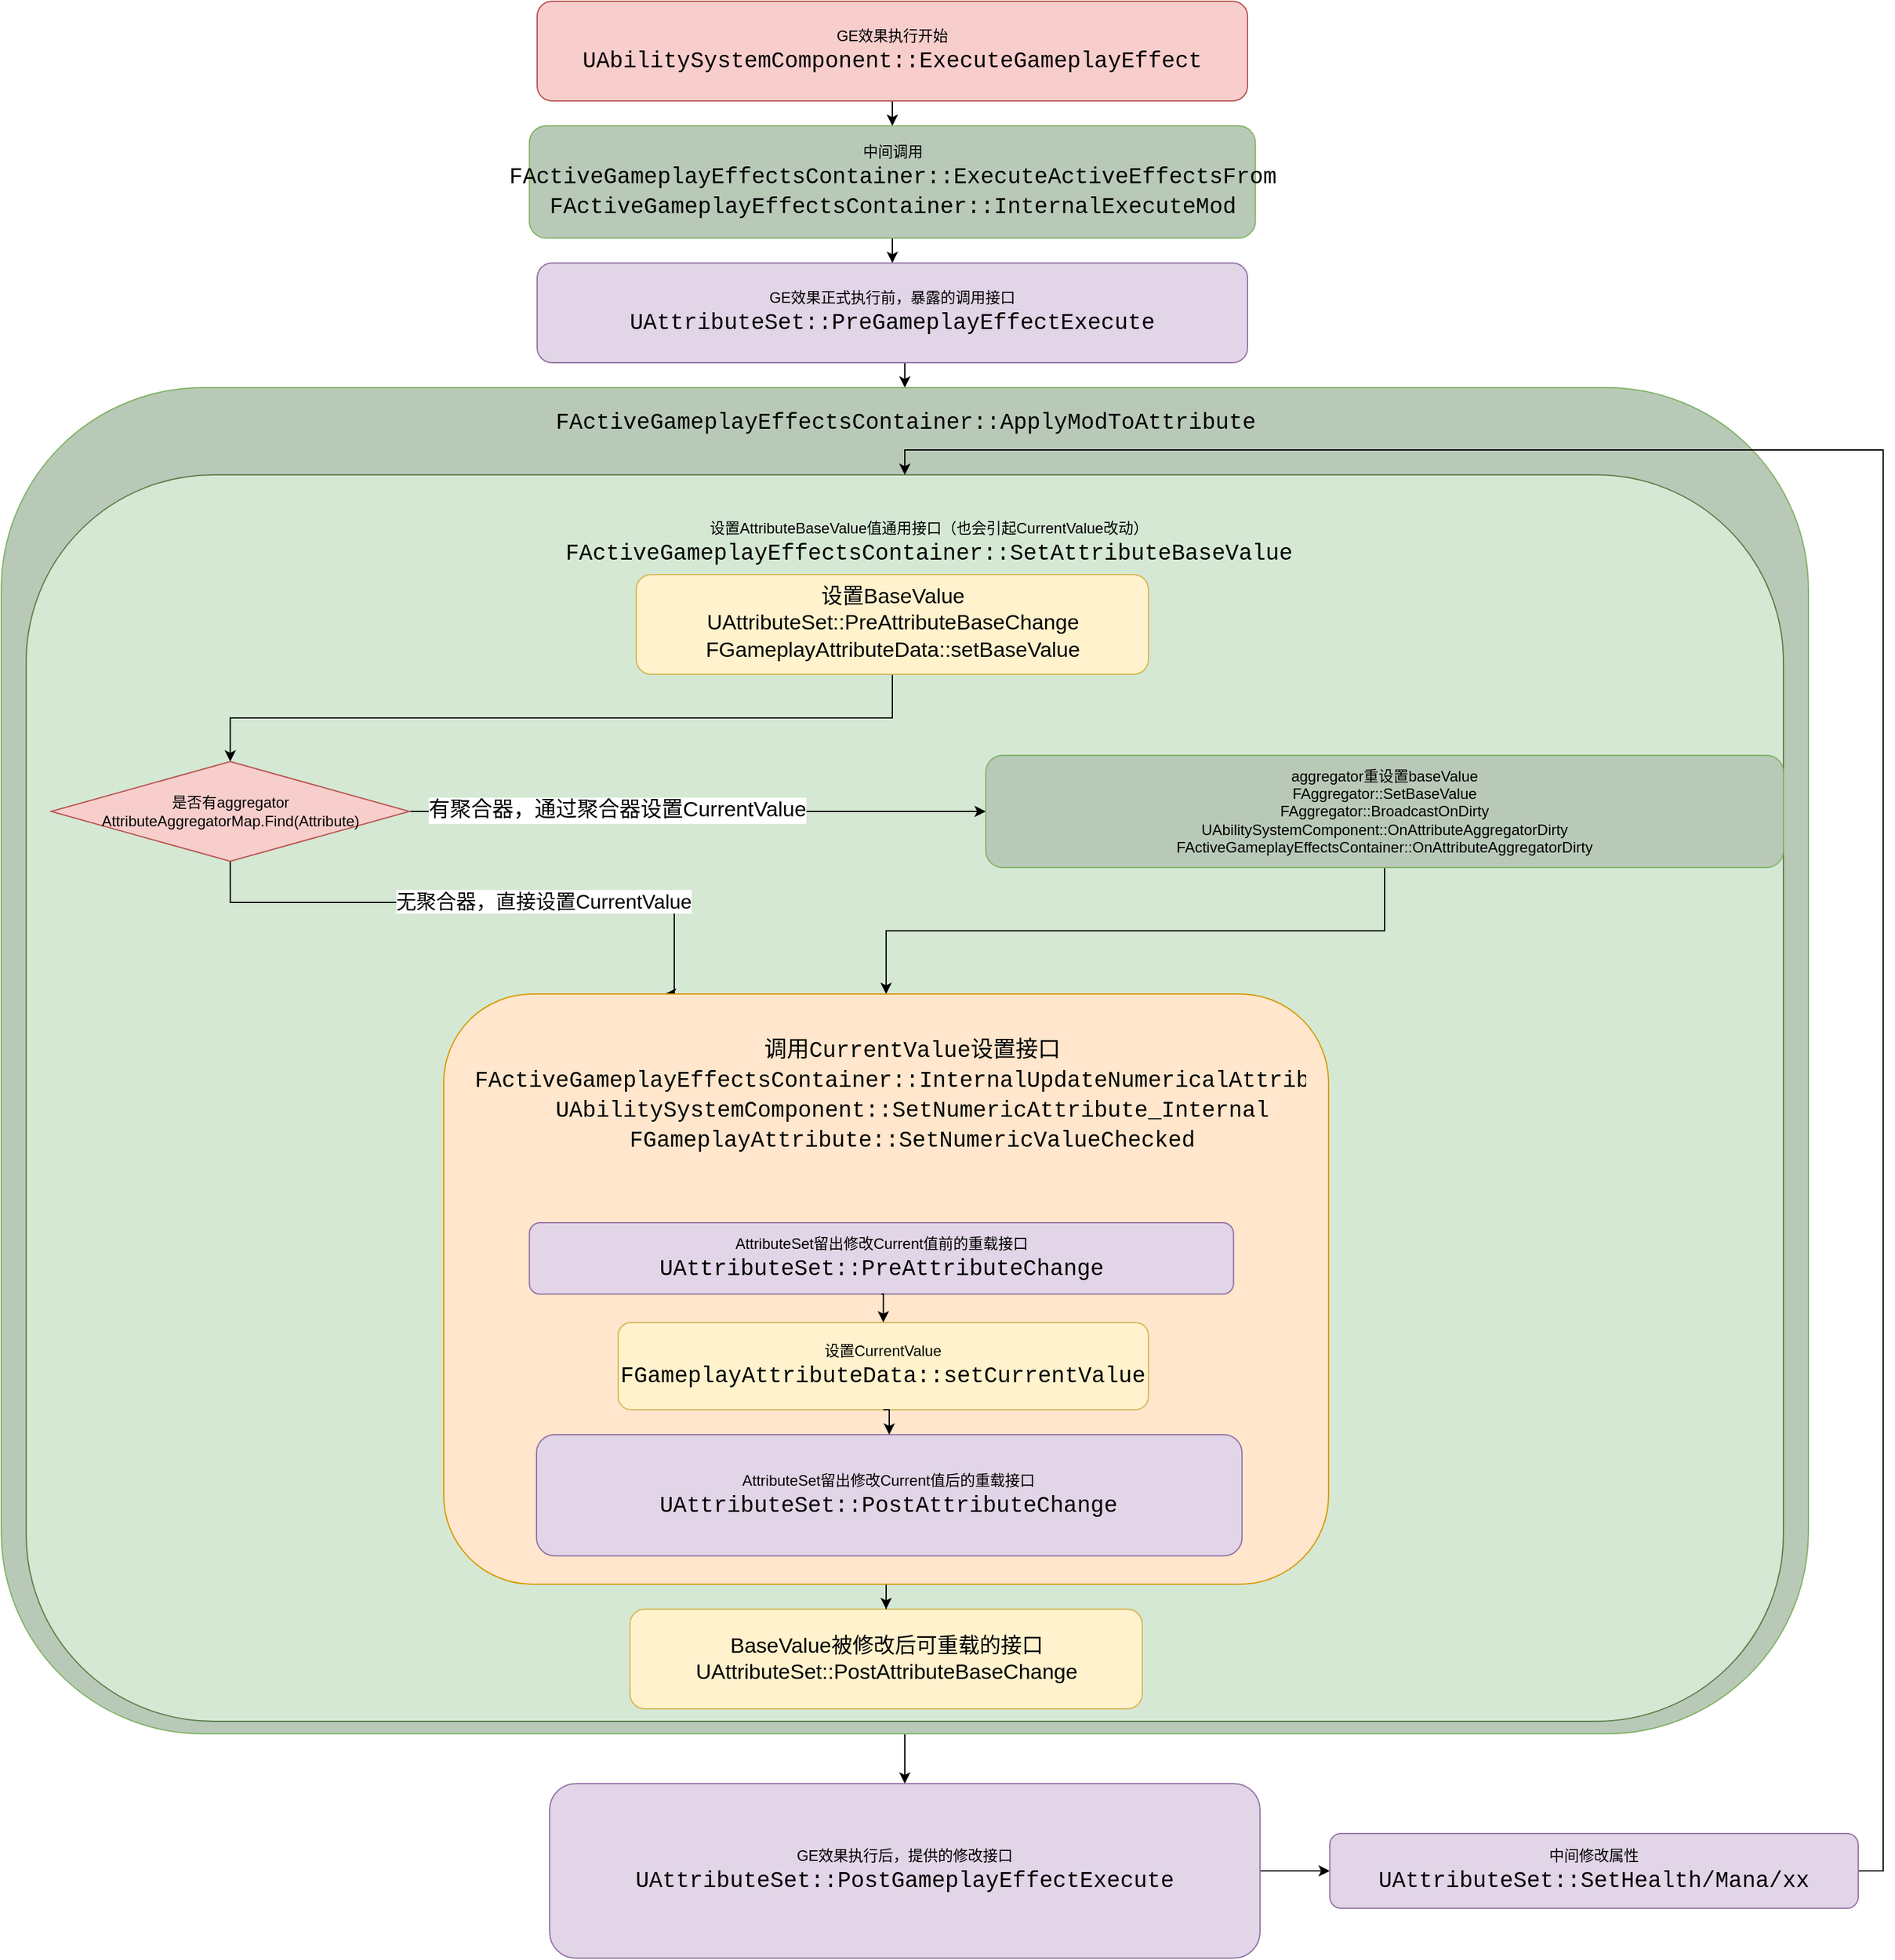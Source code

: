 <mxfile version="20.8.16" type="device"><diagram id="C5RBs43oDa-KdzZeNtuy" name="Page-1"><mxGraphModel dx="2495" dy="-195" grid="1" gridSize="10" guides="1" tooltips="1" connect="1" arrows="1" fold="1" page="1" pageScale="1" pageWidth="827" pageHeight="1169" math="0" shadow="0"><root><mxCell id="WIyWlLk6GJQsqaUBKTNV-0"/><mxCell id="WIyWlLk6GJQsqaUBKTNV-1" parent="WIyWlLk6GJQsqaUBKTNV-0"/><mxCell id="Cx3ExcxcxHurJxyxxGUK-4" style="edgeStyle=orthogonalEdgeStyle;rounded=0;orthogonalLoop=1;jettySize=auto;html=1;exitX=0.5;exitY=1;exitDx=0;exitDy=0;entryX=0.5;entryY=0;entryDx=0;entryDy=0;fontColor=#000000;" parent="WIyWlLk6GJQsqaUBKTNV-1" source="Cx3ExcxcxHurJxyxxGUK-0" target="Cx3ExcxcxHurJxyxxGUK-1" edge="1"><mxGeometry relative="1" as="geometry"/></mxCell><mxCell id="Cx3ExcxcxHurJxyxxGUK-0" value="GE效果执行开始&lt;br&gt;&lt;div style=&quot;font-family: Consolas, &amp;quot;Courier New&amp;quot;, monospace; font-size: 18px; line-height: 24px;&quot;&gt;UAbilitySystemComponent::ExecuteGameplayEffect&lt;/div&gt;" style="rounded=1;whiteSpace=wrap;html=1;fillColor=#f8cecc;strokeColor=#b85450;" parent="WIyWlLk6GJQsqaUBKTNV-1" vertex="1"><mxGeometry x="230" y="1200" width="570" height="80" as="geometry"/></mxCell><mxCell id="Cx3ExcxcxHurJxyxxGUK-22" style="edgeStyle=orthogonalEdgeStyle;rounded=0;orthogonalLoop=1;jettySize=auto;html=1;exitX=0.5;exitY=1;exitDx=0;exitDy=0;entryX=0.5;entryY=0;entryDx=0;entryDy=0;fontColor=#000000;" parent="WIyWlLk6GJQsqaUBKTNV-1" source="Cx3ExcxcxHurJxyxxGUK-1" target="Cx3ExcxcxHurJxyxxGUK-3" edge="1"><mxGeometry relative="1" as="geometry"/></mxCell><mxCell id="Cx3ExcxcxHurJxyxxGUK-1" value="中间调用&lt;br&gt;&lt;div style=&quot;font-family: Consolas, &amp;quot;Courier New&amp;quot;, monospace; font-size: 18px; line-height: 24px;&quot;&gt;FActiveGameplayEffectsContainer::ExecuteActiveEffectsFrom&lt;/div&gt;&lt;div style=&quot;font-family: Consolas, &amp;quot;Courier New&amp;quot;, monospace; font-size: 18px; line-height: 24px;&quot;&gt;FActiveGameplayEffectsContainer::InternalExecuteMod&lt;br&gt;&lt;/div&gt;" style="rounded=1;whiteSpace=wrap;html=1;fillColor=#B9C9B8;strokeColor=#82b366;" parent="WIyWlLk6GJQsqaUBKTNV-1" vertex="1"><mxGeometry x="223.75" y="1300" width="582.5" height="90" as="geometry"/></mxCell><mxCell id="Cx3ExcxcxHurJxyxxGUK-10" style="edgeStyle=orthogonalEdgeStyle;rounded=0;orthogonalLoop=1;jettySize=auto;html=1;exitX=0.5;exitY=1;exitDx=0;exitDy=0;entryX=0.5;entryY=0;entryDx=0;entryDy=0;fontColor=#000000;" parent="WIyWlLk6GJQsqaUBKTNV-1" source="Cx3ExcxcxHurJxyxxGUK-3" target="Cx3ExcxcxHurJxyxxGUK-9" edge="1"><mxGeometry relative="1" as="geometry"/></mxCell><mxCell id="Cx3ExcxcxHurJxyxxGUK-3" value="GE效果正式执行前，暴露的调用接口&lt;br&gt;&lt;div style=&quot;font-family: Consolas, &amp;quot;Courier New&amp;quot;, monospace; font-size: 18px; line-height: 24px;&quot;&gt;UAttributeSet::PreGameplayEffectExecute&lt;/div&gt;" style="rounded=1;whiteSpace=wrap;html=1;fillColor=#e1d5e7;strokeColor=#9673a6;" parent="WIyWlLk6GJQsqaUBKTNV-1" vertex="1"><mxGeometry x="230" y="1410" width="570" height="80" as="geometry"/></mxCell><mxCell id="Cx3ExcxcxHurJxyxxGUK-34" style="edgeStyle=orthogonalEdgeStyle;rounded=0;orthogonalLoop=1;jettySize=auto;html=1;exitX=0.5;exitY=1;exitDx=0;exitDy=0;fontColor=#000000;" parent="WIyWlLk6GJQsqaUBKTNV-1" source="Cx3ExcxcxHurJxyxxGUK-9" target="Cx3ExcxcxHurJxyxxGUK-32" edge="1"><mxGeometry relative="1" as="geometry"/></mxCell><mxCell id="Cx3ExcxcxHurJxyxxGUK-9" value="" style="rounded=1;whiteSpace=wrap;html=1;fillColor=#B9C9B8;strokeColor=#82b366;" parent="WIyWlLk6GJQsqaUBKTNV-1" vertex="1"><mxGeometry x="-200" y="1510" width="1450" height="1080" as="geometry"/></mxCell><mxCell id="Cx3ExcxcxHurJxyxxGUK-11" value="" style="rounded=1;whiteSpace=wrap;html=1;fillColor=#d5e8d4;strokeColor=#5D8049;" parent="WIyWlLk6GJQsqaUBKTNV-1" vertex="1"><mxGeometry x="-180" y="1580" width="1410" height="1000" as="geometry"/></mxCell><mxCell id="BjdxmJHwC_qiLSju4aS4-2" style="edgeStyle=orthogonalEdgeStyle;rounded=0;orthogonalLoop=1;jettySize=auto;html=1;exitX=0.5;exitY=1;exitDx=0;exitDy=0;" edge="1" parent="WIyWlLk6GJQsqaUBKTNV-1" source="Cx3ExcxcxHurJxyxxGUK-13" target="Cx3ExcxcxHurJxyxxGUK-17"><mxGeometry relative="1" as="geometry"/></mxCell><mxCell id="Cx3ExcxcxHurJxyxxGUK-13" value="&lt;font style=&quot;font-size: 17px;&quot;&gt;设置BaseValue&lt;br&gt;UAttributeSet::PreAttributeBaseChange&lt;br&gt;&lt;/font&gt;&lt;div style=&quot;line-height: 24px; font-size: 17px;&quot;&gt;&lt;div style=&quot;line-height: 24px;&quot;&gt;&lt;font style=&quot;font-size: 17px;&quot;&gt;FGameplayAttributeData::setBaseValue&lt;/font&gt;&lt;/div&gt;&lt;/div&gt;" style="rounded=1;whiteSpace=wrap;html=1;fillColor=#fff2cc;strokeColor=#d6b656;" parent="WIyWlLk6GJQsqaUBKTNV-1" vertex="1"><mxGeometry x="309.5" y="1660" width="411" height="80" as="geometry"/></mxCell><mxCell id="BjdxmJHwC_qiLSju4aS4-3" style="edgeStyle=orthogonalEdgeStyle;rounded=0;orthogonalLoop=1;jettySize=auto;html=1;exitX=0.5;exitY=1;exitDx=0;exitDy=0;entryX=0.25;entryY=0;entryDx=0;entryDy=0;" edge="1" parent="WIyWlLk6GJQsqaUBKTNV-1" source="Cx3ExcxcxHurJxyxxGUK-17" target="Cx3ExcxcxHurJxyxxGUK-23"><mxGeometry relative="1" as="geometry"><mxPoint x="160" y="1870" as="targetPoint"/><Array as="points"><mxPoint x="-16" y="1923"/><mxPoint x="340" y="1923"/><mxPoint x="340" y="1997"/></Array></mxGeometry></mxCell><mxCell id="BjdxmJHwC_qiLSju4aS4-4" value="&lt;font style=&quot;font-size: 16px;&quot;&gt;无聚合器，直接设置CurrentValue&lt;/font&gt;" style="edgeLabel;html=1;align=center;verticalAlign=middle;resizable=0;points=[];" vertex="1" connectable="0" parent="BjdxmJHwC_qiLSju4aS4-3"><mxGeometry x="0.207" y="1" relative="1" as="geometry"><mxPoint as="offset"/></mxGeometry></mxCell><mxCell id="BjdxmJHwC_qiLSju4aS4-8" style="edgeStyle=orthogonalEdgeStyle;rounded=0;orthogonalLoop=1;jettySize=auto;html=1;exitX=1;exitY=0.5;exitDx=0;exitDy=0;fontFamily=Helvetica;fontSize=17;" edge="1" parent="WIyWlLk6GJQsqaUBKTNV-1" source="Cx3ExcxcxHurJxyxxGUK-17" target="BjdxmJHwC_qiLSju4aS4-7"><mxGeometry relative="1" as="geometry"/></mxCell><mxCell id="BjdxmJHwC_qiLSju4aS4-12" value="有聚合器，通过聚合器设置CurrentValue" style="edgeLabel;html=1;align=center;verticalAlign=middle;resizable=0;points=[];fontSize=17;fontFamily=Helvetica;" vertex="1" connectable="0" parent="BjdxmJHwC_qiLSju4aS4-8"><mxGeometry x="-0.279" y="1" relative="1" as="geometry"><mxPoint as="offset"/></mxGeometry></mxCell><mxCell id="Cx3ExcxcxHurJxyxxGUK-17" value="是否有aggregator&lt;br&gt;AttributeAggregatorMap.Find(Attribute)" style="rhombus;whiteSpace=wrap;html=1;labelBackgroundColor=none;strokeColor=#b85450;fillColor=#f8cecc;" parent="WIyWlLk6GJQsqaUBKTNV-1" vertex="1"><mxGeometry x="-160" y="1810" width="287.5" height="80" as="geometry"/></mxCell><mxCell id="Cx3ExcxcxHurJxyxxGUK-40" style="edgeStyle=orthogonalEdgeStyle;rounded=0;orthogonalLoop=1;jettySize=auto;html=1;exitX=1;exitY=0.5;exitDx=0;exitDy=0;entryX=0;entryY=0.5;entryDx=0;entryDy=0;fontColor=#000000;" parent="WIyWlLk6GJQsqaUBKTNV-1" source="Cx3ExcxcxHurJxyxxGUK-32" target="Cx3ExcxcxHurJxyxxGUK-39" edge="1"><mxGeometry relative="1" as="geometry"/></mxCell><mxCell id="Cx3ExcxcxHurJxyxxGUK-32" value="GE效果执行后，提供的修改接口&lt;br&gt;&lt;div style=&quot;font-family: Consolas, &amp;quot;Courier New&amp;quot;, monospace; font-size: 18px; line-height: 24px;&quot;&gt;UAttributeSet::PostGameplayEffectExecute&lt;/div&gt;" style="rounded=1;whiteSpace=wrap;html=1;fillColor=#e1d5e7;strokeColor=#9673a6;" parent="WIyWlLk6GJQsqaUBKTNV-1" vertex="1"><mxGeometry x="240" y="2630" width="570" height="140" as="geometry"/></mxCell><mxCell id="Cx3ExcxcxHurJxyxxGUK-33" value="&lt;h1&gt;&lt;div style=&quot;border-color: var(--border-color); font-weight: 400; text-align: center; font-family: Consolas, &amp;quot;Courier New&amp;quot;, monospace; font-size: 18px; line-height: 24px;&quot;&gt;FActiveGameplayEffectsContainer::ApplyModToAttribute&lt;/div&gt;&lt;/h1&gt;" style="text;html=1;strokeColor=none;fillColor=none;spacing=5;spacingTop=-20;whiteSpace=wrap;overflow=hidden;rounded=0;fontColor=#000000;" parent="WIyWlLk6GJQsqaUBKTNV-1" vertex="1"><mxGeometry x="240" y="1520" width="590" height="40" as="geometry"/></mxCell><mxCell id="Cx3ExcxcxHurJxyxxGUK-38" value="设置AttributeBaseValue值通用接口（也会引起CurrentValue改动）&lt;br style=&quot;border-color: var(--border-color);&quot;&gt;&lt;div style=&quot;border-color: var(--border-color); font-family: Consolas, &amp;quot;Courier New&amp;quot;, monospace; font-size: 18px; line-height: 24px;&quot;&gt;FActiveGameplayEffectsContainer::SetAttributeBaseValue&lt;/div&gt;" style="text;html=1;strokeColor=none;fillColor=none;align=center;verticalAlign=middle;whiteSpace=wrap;rounded=0;fontColor=#000000;" parent="WIyWlLk6GJQsqaUBKTNV-1" vertex="1"><mxGeometry x="349" y="1620" width="391" height="30" as="geometry"/></mxCell><mxCell id="Cx3ExcxcxHurJxyxxGUK-41" style="edgeStyle=orthogonalEdgeStyle;rounded=0;orthogonalLoop=1;jettySize=auto;html=1;exitX=1;exitY=0.5;exitDx=0;exitDy=0;entryX=0.5;entryY=0;entryDx=0;entryDy=0;fontColor=#000000;" parent="WIyWlLk6GJQsqaUBKTNV-1" source="Cx3ExcxcxHurJxyxxGUK-39" target="Cx3ExcxcxHurJxyxxGUK-11" edge="1"><mxGeometry relative="1" as="geometry"/></mxCell><mxCell id="Cx3ExcxcxHurJxyxxGUK-39" value="中间修改属性&lt;br style=&quot;border-color: var(--border-color);&quot;&gt;&lt;div style=&quot;border-color: var(--border-color); font-family: Consolas, &amp;quot;Courier New&amp;quot;, monospace; font-size: 18px; line-height: 24px;&quot;&gt;UAttributeSet::SetHealth/Mana/xx&lt;/div&gt;" style="rounded=1;whiteSpace=wrap;html=1;labelBackgroundColor=none;strokeColor=#9673a6;fillColor=#e1d5e7;" parent="WIyWlLk6GJQsqaUBKTNV-1" vertex="1"><mxGeometry x="866" y="2670" width="424" height="60" as="geometry"/></mxCell><mxCell id="BjdxmJHwC_qiLSju4aS4-5" value="&lt;font style=&quot;font-size: 17px;&quot;&gt;BaseValue被修改后可重载的接口&lt;br&gt;UAttributeSet::PostAttributeBaseChange&lt;br&gt;&lt;/font&gt;" style="rounded=1;whiteSpace=wrap;html=1;fillColor=#fff2cc;strokeColor=#d6b656;" vertex="1" parent="WIyWlLk6GJQsqaUBKTNV-1"><mxGeometry x="304.51" y="2490" width="411" height="80" as="geometry"/></mxCell><mxCell id="BjdxmJHwC_qiLSju4aS4-11" style="edgeStyle=orthogonalEdgeStyle;rounded=0;orthogonalLoop=1;jettySize=auto;html=1;exitX=0.5;exitY=1;exitDx=0;exitDy=0;fontFamily=Helvetica;fontSize=17;" edge="1" parent="WIyWlLk6GJQsqaUBKTNV-1" source="BjdxmJHwC_qiLSju4aS4-7" target="Cx3ExcxcxHurJxyxxGUK-23"><mxGeometry relative="1" as="geometry"/></mxCell><mxCell id="BjdxmJHwC_qiLSju4aS4-7" value="aggregator重设置baseValue&lt;br&gt;FAggregator::SetBaseValue&lt;br&gt;FAggregator::BroadcastOnDirty&lt;br&gt;UAbilitySystemComponent::OnAttributeAggregatorDirty&lt;br&gt;FActiveGameplayEffectsContainer::OnAttributeAggregatorDirty" style="rounded=1;whiteSpace=wrap;html=1;fillColor=#B9C9B8;strokeColor=#82b366;" vertex="1" parent="WIyWlLk6GJQsqaUBKTNV-1"><mxGeometry x="590" y="1805" width="640" height="90" as="geometry"/></mxCell><mxCell id="BjdxmJHwC_qiLSju4aS4-10" style="edgeStyle=orthogonalEdgeStyle;rounded=0;orthogonalLoop=1;jettySize=auto;html=1;exitX=0.5;exitY=1;exitDx=0;exitDy=0;fontFamily=Helvetica;fontSize=17;" edge="1" parent="WIyWlLk6GJQsqaUBKTNV-1" source="Cx3ExcxcxHurJxyxxGUK-23" target="BjdxmJHwC_qiLSju4aS4-5"><mxGeometry relative="1" as="geometry"/></mxCell><mxCell id="Cx3ExcxcxHurJxyxxGUK-23" value="" style="rounded=1;whiteSpace=wrap;html=1;fillColor=#ffe6cc;strokeColor=#d79b00;" parent="WIyWlLk6GJQsqaUBKTNV-1" vertex="1"><mxGeometry x="155.01" y="1996.49" width="709.99" height="473.51" as="geometry"/></mxCell><mxCell id="Cx3ExcxcxHurJxyxxGUK-26" value="AttributeSet留出修改Current值前的重载接口&lt;br&gt;&lt;div style=&quot;font-family: Consolas, &amp;quot;Courier New&amp;quot;, monospace; font-size: 18px; line-height: 24px;&quot;&gt;UAttributeSet::PreAttributeChange&lt;/div&gt;" style="rounded=1;whiteSpace=wrap;html=1;fillColor=#e1d5e7;strokeColor=#9673a6;" parent="WIyWlLk6GJQsqaUBKTNV-1" vertex="1"><mxGeometry x="223.75" y="2180" width="565" height="57.29" as="geometry"/></mxCell><mxCell id="Cx3ExcxcxHurJxyxxGUK-28" value="设置CurrentValue&lt;br&gt;&lt;div style=&quot;font-family: Consolas, &amp;quot;Courier New&amp;quot;, monospace; font-size: 18px; line-height: 24px;&quot;&gt;&lt;div style=&quot;line-height: 24px;&quot;&gt;FGameplayAttributeData::setCurrentValue&lt;/div&gt;&lt;/div&gt;" style="rounded=1;whiteSpace=wrap;html=1;fillColor=#fff2cc;strokeColor=#d6b656;" parent="WIyWlLk6GJQsqaUBKTNV-1" vertex="1"><mxGeometry x="295.01" y="2260" width="425.49" height="70" as="geometry"/></mxCell><mxCell id="Cx3ExcxcxHurJxyxxGUK-30" value="AttributeSet留出修改Current值后的重载接口&lt;br&gt;&lt;div style=&quot;font-family: Consolas, &amp;quot;Courier New&amp;quot;, monospace; font-size: 18px; line-height: 24px;&quot;&gt;UAttributeSet::PostAttributeChange&lt;/div&gt;" style="rounded=1;whiteSpace=wrap;html=1;fillColor=#e1d5e7;strokeColor=#9673a6;" parent="WIyWlLk6GJQsqaUBKTNV-1" vertex="1"><mxGeometry x="229.489" y="2349.996" width="566.042" height="97.297" as="geometry"/></mxCell><mxCell id="Cx3ExcxcxHurJxyxxGUK-35" value="&lt;h1&gt;&lt;div style=&quot;border-color: var(--border-color); font-weight: 400; text-align: center; font-family: Consolas, &amp;quot;Courier New&amp;quot;, monospace; font-size: 18px; line-height: 24px;&quot;&gt;&lt;div style=&quot;border-color: var(--border-color); line-height: 24px;&quot;&gt;调用CurrentValue设置接口&lt;br style=&quot;border-color: var(--border-color); font-family: Helvetica; font-size: 12px;&quot;&gt;&lt;div style=&quot;border-color: var(--border-color); line-height: 24px;&quot;&gt;FActiveGameplayEffectsContainer::InternalUpdateNumericalAttribute&lt;/div&gt;&lt;div style=&quot;border-color: var(--border-color); line-height: 24px;&quot;&gt;&lt;div style=&quot;border-color: var(--border-color); line-height: 24px;&quot;&gt;UAbilitySystemComponent::SetNumericAttribute_Internal&lt;/div&gt;&lt;/div&gt;&lt;/div&gt;&lt;div style=&quot;border-color: var(--border-color); line-height: 24px;&quot;&gt;FGameplayAttribute::SetNumericValueChecked&lt;/div&gt;&lt;/div&gt;&lt;/h1&gt;" style="text;html=1;strokeColor=none;fillColor=none;spacing=5;spacingTop=-20;whiteSpace=wrap;overflow=hidden;rounded=0;fontColor=#000000;" parent="WIyWlLk6GJQsqaUBKTNV-1" vertex="1"><mxGeometry x="175.01" y="2024.33" width="675" height="111.35" as="geometry"/></mxCell><mxCell id="Cx3ExcxcxHurJxyxxGUK-29" style="edgeStyle=orthogonalEdgeStyle;rounded=0;orthogonalLoop=1;jettySize=auto;html=1;exitX=0.5;exitY=1;exitDx=0;exitDy=0;entryX=0.5;entryY=0;entryDx=0;entryDy=0;fontColor=#000000;" parent="WIyWlLk6GJQsqaUBKTNV-1" source="Cx3ExcxcxHurJxyxxGUK-26" target="Cx3ExcxcxHurJxyxxGUK-28" edge="1"><mxGeometry relative="1" as="geometry"/></mxCell><mxCell id="Cx3ExcxcxHurJxyxxGUK-31" style="edgeStyle=orthogonalEdgeStyle;rounded=0;orthogonalLoop=1;jettySize=auto;html=1;exitX=0.5;exitY=1;exitDx=0;exitDy=0;entryX=0.5;entryY=0;entryDx=0;entryDy=0;fontColor=#000000;" parent="WIyWlLk6GJQsqaUBKTNV-1" source="Cx3ExcxcxHurJxyxxGUK-28" target="Cx3ExcxcxHurJxyxxGUK-30" edge="1"><mxGeometry relative="1" as="geometry"/></mxCell></root></mxGraphModel></diagram></mxfile>
